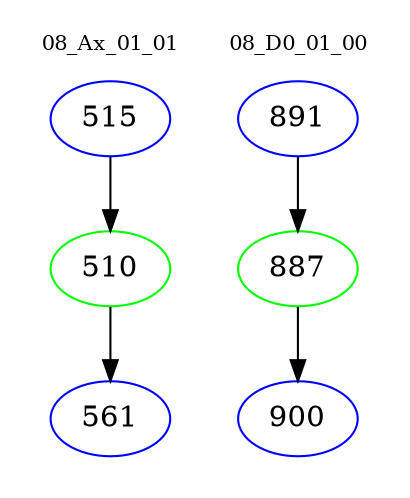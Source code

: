 digraph{
subgraph cluster_0 {
color = white
label = "08_Ax_01_01";
fontsize=10;
T0_515 [label="515", color="blue"]
T0_515 -> T0_510 [color="black"]
T0_510 [label="510", color="green"]
T0_510 -> T0_561 [color="black"]
T0_561 [label="561", color="blue"]
}
subgraph cluster_1 {
color = white
label = "08_D0_01_00";
fontsize=10;
T1_891 [label="891", color="blue"]
T1_891 -> T1_887 [color="black"]
T1_887 [label="887", color="green"]
T1_887 -> T1_900 [color="black"]
T1_900 [label="900", color="blue"]
}
}
